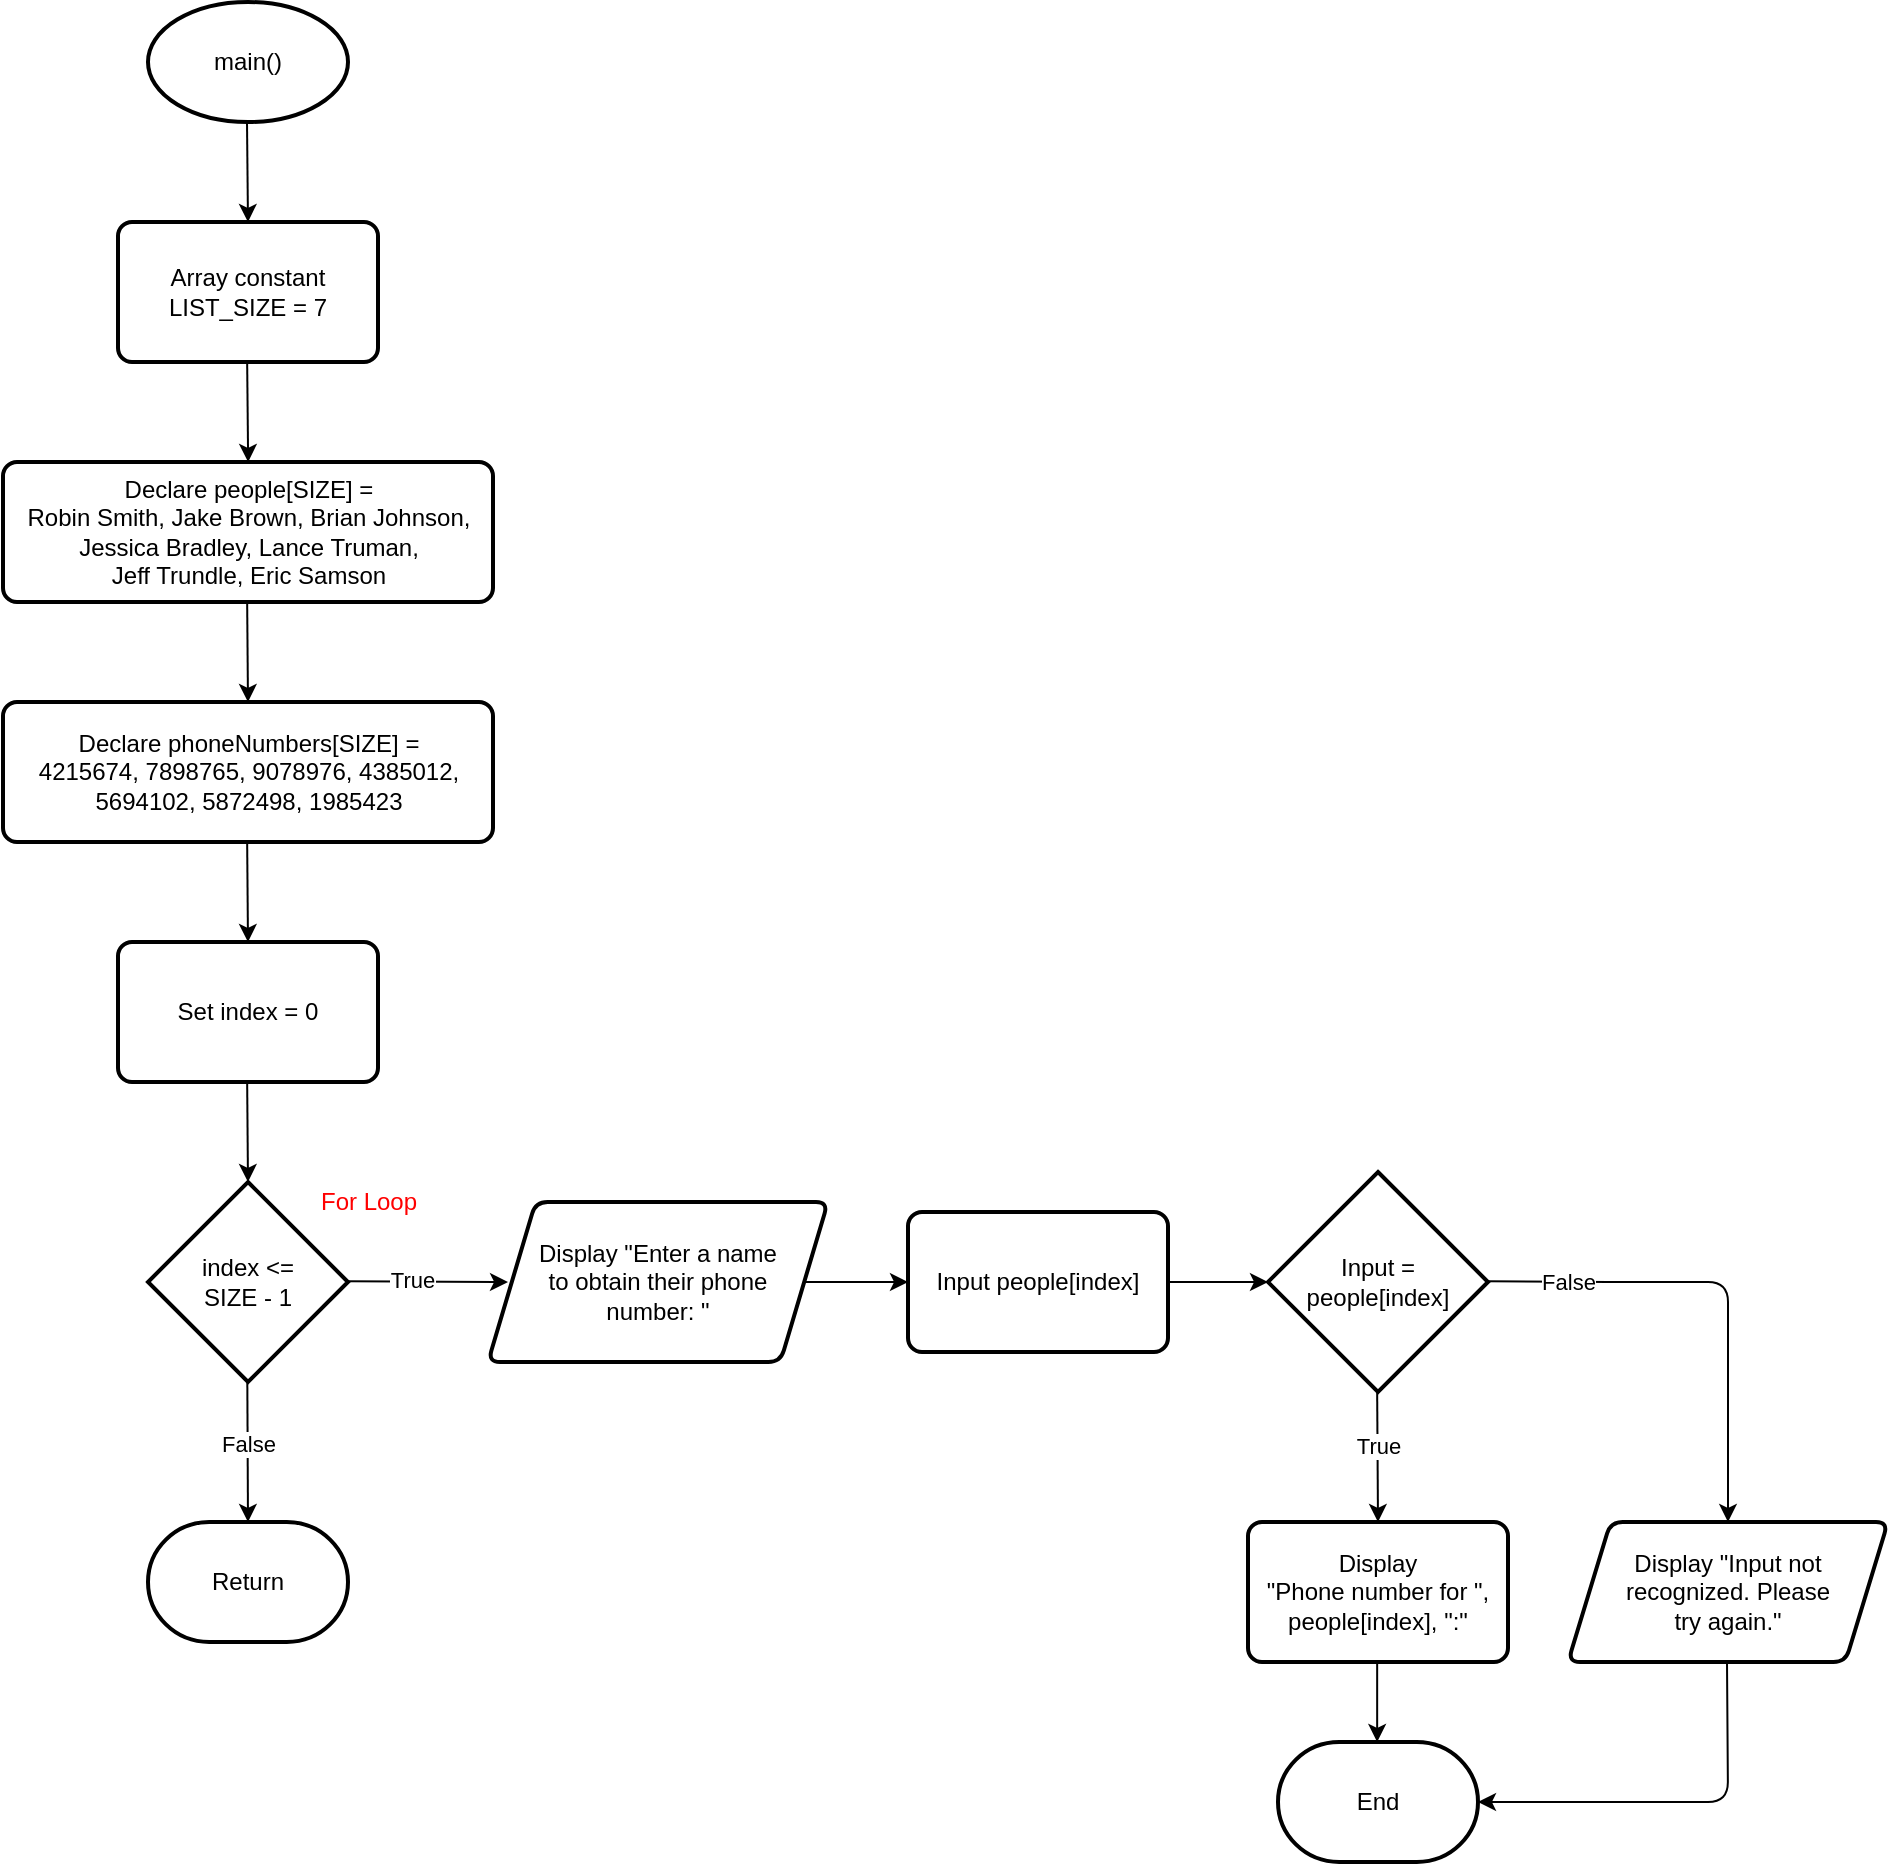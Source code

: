 <mxfile version="13.4.4" type="device"><diagram id="C5RBs43oDa-KdzZeNtuy" name="Page-1"><mxGraphModel dx="2062" dy="1154" grid="1" gridSize="10" guides="1" tooltips="1" connect="1" arrows="1" fold="1" page="1" pageScale="1" pageWidth="850" pageHeight="1100" math="0" shadow="0"><root><mxCell id="WIyWlLk6GJQsqaUBKTNV-0"/><mxCell id="WIyWlLk6GJQsqaUBKTNV-1" parent="WIyWlLk6GJQsqaUBKTNV-0"/><mxCell id="lrkwtTDBl4YYG8l-jr5S-71" value="main()" style="strokeWidth=2;html=1;shape=mxgraph.flowchart.start_1;whiteSpace=wrap;" parent="WIyWlLk6GJQsqaUBKTNV-1" vertex="1"><mxGeometry x="80" y="60" width="100" height="60" as="geometry"/></mxCell><mxCell id="lrkwtTDBl4YYG8l-jr5S-72" value="" style="endArrow=classic;html=1;" parent="WIyWlLk6GJQsqaUBKTNV-1" edge="1"><mxGeometry width="50" height="50" relative="1" as="geometry"><mxPoint x="129.5" y="120" as="sourcePoint"/><mxPoint x="130" y="170" as="targetPoint"/></mxGeometry></mxCell><mxCell id="lrkwtTDBl4YYG8l-jr5S-77" value="Array constant&lt;br&gt;LIST_SIZE = 7" style="rounded=1;whiteSpace=wrap;html=1;absoluteArcSize=1;arcSize=14;strokeWidth=2;" parent="WIyWlLk6GJQsqaUBKTNV-1" vertex="1"><mxGeometry x="65" y="170" width="130" height="70" as="geometry"/></mxCell><mxCell id="lrkwtTDBl4YYG8l-jr5S-78" value="" style="endArrow=classic;html=1;" parent="WIyWlLk6GJQsqaUBKTNV-1" edge="1"><mxGeometry width="50" height="50" relative="1" as="geometry"><mxPoint x="129.58" y="240.0" as="sourcePoint"/><mxPoint x="130.08" y="290.0" as="targetPoint"/></mxGeometry></mxCell><mxCell id="lrkwtTDBl4YYG8l-jr5S-79" value="Declare people[SIZE] = &lt;br&gt;Robin Smith, Jake Brown, Brian Johnson,&lt;br&gt;Jessica Bradley, Lance Truman,&lt;br&gt;Jeff Trundle, Eric Samson" style="rounded=1;whiteSpace=wrap;html=1;absoluteArcSize=1;arcSize=14;strokeWidth=2;" parent="WIyWlLk6GJQsqaUBKTNV-1" vertex="1"><mxGeometry x="7.5" y="290" width="245" height="70" as="geometry"/></mxCell><mxCell id="lrkwtTDBl4YYG8l-jr5S-80" value="" style="endArrow=classic;html=1;" parent="WIyWlLk6GJQsqaUBKTNV-1" edge="1"><mxGeometry width="50" height="50" relative="1" as="geometry"><mxPoint x="129.58" y="360" as="sourcePoint"/><mxPoint x="130" y="410" as="targetPoint"/></mxGeometry></mxCell><mxCell id="lrkwtTDBl4YYG8l-jr5S-82" value="Declare phoneNumbers[SIZE] =&lt;br&gt;4215674, 7898765, 9078976, 4385012,&lt;br&gt;5694102, 5872498, 1985423" style="rounded=1;whiteSpace=wrap;html=1;absoluteArcSize=1;arcSize=14;strokeWidth=2;" parent="WIyWlLk6GJQsqaUBKTNV-1" vertex="1"><mxGeometry x="7.5" y="410" width="245" height="70" as="geometry"/></mxCell><mxCell id="lrkwtTDBl4YYG8l-jr5S-83" value="" style="endArrow=classic;html=1;" parent="WIyWlLk6GJQsqaUBKTNV-1" edge="1"><mxGeometry width="50" height="50" relative="1" as="geometry"><mxPoint x="129.58" y="480" as="sourcePoint"/><mxPoint x="130" y="530" as="targetPoint"/></mxGeometry></mxCell><mxCell id="lrkwtTDBl4YYG8l-jr5S-84" value="Set index = 0" style="rounded=1;whiteSpace=wrap;html=1;absoluteArcSize=1;arcSize=14;strokeWidth=2;" parent="WIyWlLk6GJQsqaUBKTNV-1" vertex="1"><mxGeometry x="65" y="530" width="130" height="70" as="geometry"/></mxCell><mxCell id="lrkwtTDBl4YYG8l-jr5S-86" value="" style="endArrow=classic;html=1;" parent="WIyWlLk6GJQsqaUBKTNV-1" edge="1"><mxGeometry width="50" height="50" relative="1" as="geometry"><mxPoint x="129.58" y="600" as="sourcePoint"/><mxPoint x="130.0" y="650" as="targetPoint"/></mxGeometry></mxCell><mxCell id="lrkwtTDBl4YYG8l-jr5S-87" value="index &amp;lt;=&lt;br&gt;SIZE - 1" style="strokeWidth=2;html=1;shape=mxgraph.flowchart.decision;whiteSpace=wrap;" parent="WIyWlLk6GJQsqaUBKTNV-1" vertex="1"><mxGeometry x="80" y="650" width="100" height="100" as="geometry"/></mxCell><mxCell id="lrkwtTDBl4YYG8l-jr5S-88" value="" style="endArrow=classic;html=1;" parent="WIyWlLk6GJQsqaUBKTNV-1" edge="1"><mxGeometry width="50" height="50" relative="1" as="geometry"><mxPoint x="180" y="699.58" as="sourcePoint"/><mxPoint x="260" y="700" as="targetPoint"/></mxGeometry></mxCell><mxCell id="lrkwtTDBl4YYG8l-jr5S-89" value="True" style="edgeLabel;html=1;align=center;verticalAlign=middle;resizable=0;points=[];" parent="lrkwtTDBl4YYG8l-jr5S-88" vertex="1" connectable="0"><mxGeometry x="-0.214" y="1" relative="1" as="geometry"><mxPoint as="offset"/></mxGeometry></mxCell><mxCell id="lrkwtTDBl4YYG8l-jr5S-90" value="" style="endArrow=classic;html=1;" parent="WIyWlLk6GJQsqaUBKTNV-1" edge="1"><mxGeometry width="50" height="50" relative="1" as="geometry"><mxPoint x="129.66" y="750" as="sourcePoint"/><mxPoint x="130" y="820" as="targetPoint"/></mxGeometry></mxCell><mxCell id="lrkwtTDBl4YYG8l-jr5S-91" value="False" style="edgeLabel;html=1;align=center;verticalAlign=middle;resizable=0;points=[];" parent="lrkwtTDBl4YYG8l-jr5S-90" vertex="1" connectable="0"><mxGeometry x="-0.491" y="1" relative="1" as="geometry"><mxPoint x="-0.74" y="12.51" as="offset"/></mxGeometry></mxCell><mxCell id="lrkwtTDBl4YYG8l-jr5S-93" value="Display &quot;Enter a name&lt;br&gt;to obtain their phone&lt;br&gt;number: &quot;" style="shape=parallelogram;html=1;strokeWidth=2;perimeter=parallelogramPerimeter;whiteSpace=wrap;rounded=1;arcSize=12;size=0.14;" parent="WIyWlLk6GJQsqaUBKTNV-1" vertex="1"><mxGeometry x="250" y="660" width="170" height="80" as="geometry"/></mxCell><mxCell id="lrkwtTDBl4YYG8l-jr5S-94" value="" style="endArrow=classic;html=1;exitX=1;exitY=0.5;exitDx=0;exitDy=0;entryX=0;entryY=0.5;entryDx=0;entryDy=0;" parent="WIyWlLk6GJQsqaUBKTNV-1" source="lrkwtTDBl4YYG8l-jr5S-93" target="lrkwtTDBl4YYG8l-jr5S-97" edge="1"><mxGeometry width="50" height="50" relative="1" as="geometry"><mxPoint x="440" y="740" as="sourcePoint"/><mxPoint x="440.42" y="790" as="targetPoint"/></mxGeometry></mxCell><mxCell id="lrkwtTDBl4YYG8l-jr5S-97" value="Input people[index]" style="rounded=1;whiteSpace=wrap;html=1;absoluteArcSize=1;arcSize=14;strokeWidth=2;" parent="WIyWlLk6GJQsqaUBKTNV-1" vertex="1"><mxGeometry x="460" y="665" width="130" height="70" as="geometry"/></mxCell><mxCell id="lrkwtTDBl4YYG8l-jr5S-107" value="" style="endArrow=classic;html=1;exitX=1;exitY=0.5;exitDx=0;exitDy=0;" parent="WIyWlLk6GJQsqaUBKTNV-1" source="lrkwtTDBl4YYG8l-jr5S-97" edge="1"><mxGeometry width="50" height="50" relative="1" as="geometry"><mxPoint x="650" y="685" as="sourcePoint"/><mxPoint x="640" y="700" as="targetPoint"/></mxGeometry></mxCell><mxCell id="lrkwtTDBl4YYG8l-jr5S-108" value="Input = people[index]" style="strokeWidth=2;html=1;shape=mxgraph.flowchart.decision;whiteSpace=wrap;" parent="WIyWlLk6GJQsqaUBKTNV-1" vertex="1"><mxGeometry x="640" y="645" width="110" height="110" as="geometry"/></mxCell><mxCell id="lrkwtTDBl4YYG8l-jr5S-109" value="" style="endArrow=classic;html=1;entryX=0.5;entryY=0;entryDx=0;entryDy=0;" parent="WIyWlLk6GJQsqaUBKTNV-1" target="lrkwtTDBl4YYG8l-jr5S-113" edge="1"><mxGeometry width="50" height="50" relative="1" as="geometry"><mxPoint x="694.58" y="755" as="sourcePoint"/><mxPoint x="695" y="815" as="targetPoint"/></mxGeometry></mxCell><mxCell id="lrkwtTDBl4YYG8l-jr5S-112" value="True" style="edgeLabel;html=1;align=center;verticalAlign=middle;resizable=0;points=[];" parent="lrkwtTDBl4YYG8l-jr5S-109" vertex="1" connectable="0"><mxGeometry x="-0.283" y="2" relative="1" as="geometry"><mxPoint x="-1.58" y="3.33" as="offset"/></mxGeometry></mxCell><mxCell id="lrkwtTDBl4YYG8l-jr5S-110" value="" style="endArrow=classic;html=1;entryX=0.5;entryY=0;entryDx=0;entryDy=0;" parent="WIyWlLk6GJQsqaUBKTNV-1" edge="1" target="lrkwtTDBl4YYG8l-jr5S-116"><mxGeometry width="50" height="50" relative="1" as="geometry"><mxPoint x="750" y="699.58" as="sourcePoint"/><mxPoint x="610" y="540" as="targetPoint"/><Array as="points"><mxPoint x="800" y="700"/><mxPoint x="870" y="700"/></Array></mxGeometry></mxCell><mxCell id="lrkwtTDBl4YYG8l-jr5S-111" value="False" style="edgeLabel;html=1;align=center;verticalAlign=middle;resizable=0;points=[];" parent="lrkwtTDBl4YYG8l-jr5S-110" vertex="1" connectable="0"><mxGeometry x="-0.867" relative="1" as="geometry"><mxPoint x="24.0" y="0.29" as="offset"/></mxGeometry></mxCell><mxCell id="lrkwtTDBl4YYG8l-jr5S-113" value="Display &lt;br&gt;&quot;Phone number for &quot;, people[index], &quot;:&quot;" style="rounded=1;whiteSpace=wrap;html=1;absoluteArcSize=1;arcSize=14;strokeWidth=2;" parent="WIyWlLk6GJQsqaUBKTNV-1" vertex="1"><mxGeometry x="630" y="820" width="130" height="70" as="geometry"/></mxCell><mxCell id="lrkwtTDBl4YYG8l-jr5S-114" value="" style="endArrow=classic;html=1;" parent="WIyWlLk6GJQsqaUBKTNV-1" edge="1"><mxGeometry width="50" height="50" relative="1" as="geometry"><mxPoint x="694.58" y="890" as="sourcePoint"/><mxPoint x="694.58" y="930" as="targetPoint"/></mxGeometry></mxCell><mxCell id="lrkwtTDBl4YYG8l-jr5S-115" value="&lt;font color=&quot;#ff0000&quot;&gt;For Loop&lt;/font&gt;" style="text;html=1;align=center;verticalAlign=middle;resizable=0;points=[];autosize=1;" parent="WIyWlLk6GJQsqaUBKTNV-1" vertex="1"><mxGeometry x="160" y="650" width="60" height="20" as="geometry"/></mxCell><mxCell id="lrkwtTDBl4YYG8l-jr5S-116" value="Display &quot;Input not recognized. Please&lt;br&gt;try again.&quot;" style="shape=parallelogram;html=1;strokeWidth=2;perimeter=parallelogramPerimeter;whiteSpace=wrap;rounded=1;arcSize=12;size=0.133;" parent="WIyWlLk6GJQsqaUBKTNV-1" vertex="1"><mxGeometry x="790" y="820" width="160" height="70" as="geometry"/></mxCell><mxCell id="lrkwtTDBl4YYG8l-jr5S-120" value="Return" style="strokeWidth=2;html=1;shape=mxgraph.flowchart.terminator;whiteSpace=wrap;" parent="WIyWlLk6GJQsqaUBKTNV-1" vertex="1"><mxGeometry x="80" y="820" width="100" height="60" as="geometry"/></mxCell><mxCell id="lrkwtTDBl4YYG8l-jr5S-121" value="End" style="strokeWidth=2;html=1;shape=mxgraph.flowchart.terminator;whiteSpace=wrap;" parent="WIyWlLk6GJQsqaUBKTNV-1" vertex="1"><mxGeometry x="645" y="930" width="100" height="60" as="geometry"/></mxCell><mxCell id="Kk4tXpABGBdlVOpZCVtz-0" value="" style="endArrow=classic;html=1;entryX=1;entryY=0.5;entryDx=0;entryDy=0;entryPerimeter=0;" edge="1" parent="WIyWlLk6GJQsqaUBKTNV-1" target="lrkwtTDBl4YYG8l-jr5S-121"><mxGeometry width="50" height="50" relative="1" as="geometry"><mxPoint x="869.5" y="890" as="sourcePoint"/><mxPoint x="869.92" y="940" as="targetPoint"/><Array as="points"><mxPoint x="870" y="960"/></Array></mxGeometry></mxCell></root></mxGraphModel></diagram></mxfile>